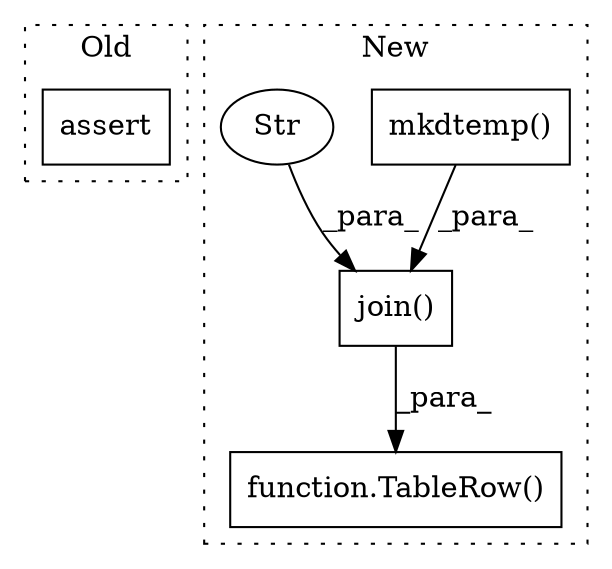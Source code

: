 digraph G {
subgraph cluster0 {
1 [label="assert" a="65" s="1382" l="7" shape="box"];
label = "Old";
style="dotted";
}
subgraph cluster1 {
2 [label="mkdtemp()" a="75" s="265" l="18" shape="box"];
3 [label="function.TableRow()" a="75" s="243,297" l="9,1" shape="box"];
4 [label="join()" a="75" s="252,296" l="13,1" shape="box"];
5 [label="Str" a="66" s="285" l="11" shape="ellipse"];
label = "New";
style="dotted";
}
2 -> 4 [label="_para_"];
4 -> 3 [label="_para_"];
5 -> 4 [label="_para_"];
}